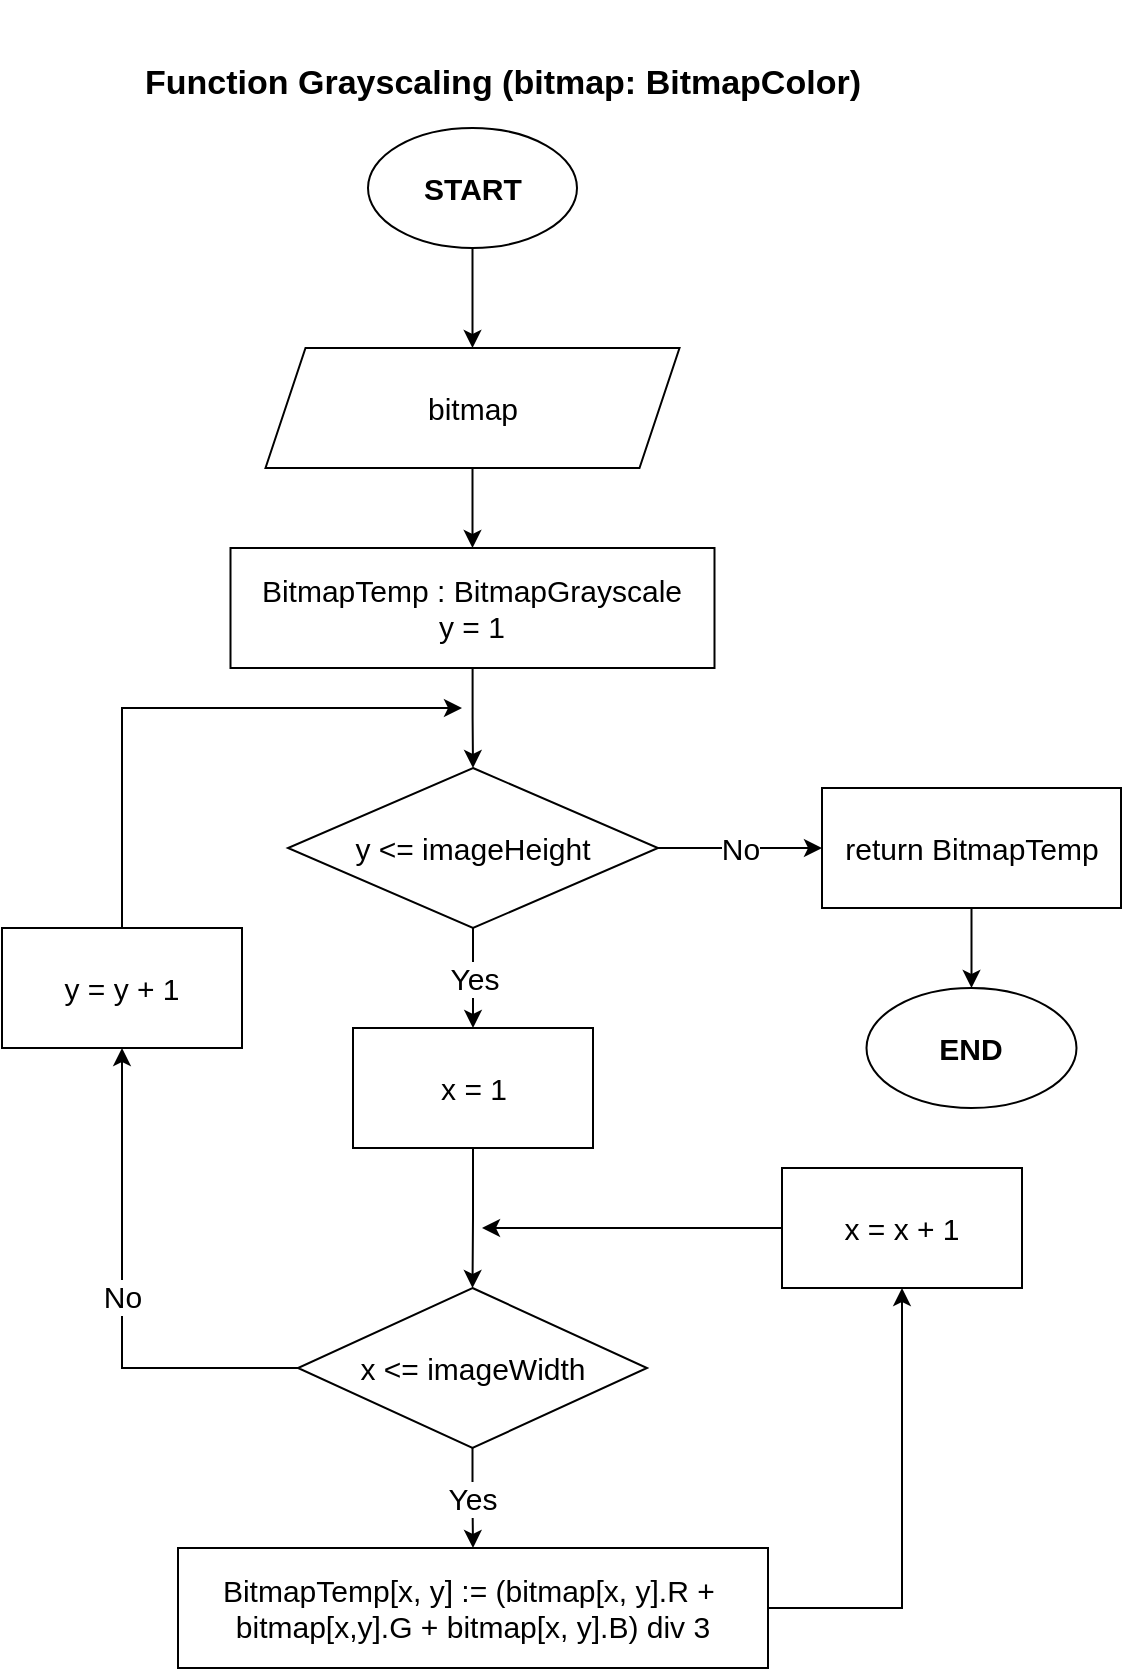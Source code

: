 <mxfile version="13.9.9" type="device"><diagram id="mF_145qiM1c6wzfWY3d2" name="Page-1"><mxGraphModel dx="942" dy="632" grid="1" gridSize="10" guides="1" tooltips="1" connect="1" arrows="1" fold="1" page="1" pageScale="1" pageWidth="827" pageHeight="1169" math="0" shadow="0"><root><mxCell id="0"/><mxCell id="1" parent="0"/><mxCell id="5CqEJ38TPaYrpoHfCorI-5" value="" style="edgeStyle=orthogonalEdgeStyle;rounded=0;orthogonalLoop=1;jettySize=auto;html=1;fontSize=15;exitX=0.5;exitY=1;exitDx=0;exitDy=0;strokeWidth=1;" parent="1" source="5CqEJ38TPaYrpoHfCorI-25" target="5CqEJ38TPaYrpoHfCorI-4" edge="1"><mxGeometry relative="1" as="geometry"><mxPoint x="425" y="140" as="sourcePoint"/></mxGeometry></mxCell><mxCell id="5CqEJ38TPaYrpoHfCorI-7" value="" style="edgeStyle=orthogonalEdgeStyle;rounded=0;orthogonalLoop=1;jettySize=auto;html=1;fontSize=15;strokeWidth=1;" parent="1" source="5CqEJ38TPaYrpoHfCorI-4" target="5CqEJ38TPaYrpoHfCorI-6" edge="1"><mxGeometry relative="1" as="geometry"/></mxCell><mxCell id="5CqEJ38TPaYrpoHfCorI-4" value="bitmap" style="shape=parallelogram;perimeter=parallelogramPerimeter;whiteSpace=wrap;html=1;fixedSize=1;fontSize=15;fontStyle=0;strokeWidth=1;" parent="1" vertex="1"><mxGeometry x="321.75" y="200" width="207" height="60" as="geometry"/></mxCell><mxCell id="5CqEJ38TPaYrpoHfCorI-9" value="" style="edgeStyle=orthogonalEdgeStyle;rounded=0;orthogonalLoop=1;jettySize=auto;html=1;fontSize=15;strokeWidth=1;" parent="1" source="5CqEJ38TPaYrpoHfCorI-6" target="5CqEJ38TPaYrpoHfCorI-8" edge="1"><mxGeometry relative="1" as="geometry"/></mxCell><mxCell id="5CqEJ38TPaYrpoHfCorI-6" value="BitmapTemp : BitmapGrayscale&lt;br&gt;y = 1" style="whiteSpace=wrap;html=1;fontSize=15;fontStyle=0;strokeWidth=1;" parent="1" vertex="1"><mxGeometry x="304.25" y="300" width="242" height="60" as="geometry"/></mxCell><mxCell id="5CqEJ38TPaYrpoHfCorI-11" value="Yes" style="edgeStyle=orthogonalEdgeStyle;rounded=0;orthogonalLoop=1;jettySize=auto;html=1;fontSize=15;strokeWidth=1;" parent="1" source="5CqEJ38TPaYrpoHfCorI-8" target="5CqEJ38TPaYrpoHfCorI-10" edge="1"><mxGeometry relative="1" as="geometry"/></mxCell><mxCell id="5CqEJ38TPaYrpoHfCorI-30" value="No" style="edgeStyle=orthogonalEdgeStyle;rounded=0;orthogonalLoop=1;jettySize=auto;html=1;fontSize=15;strokeWidth=1;" parent="1" source="5CqEJ38TPaYrpoHfCorI-8" target="5CqEJ38TPaYrpoHfCorI-29" edge="1"><mxGeometry relative="1" as="geometry"/></mxCell><mxCell id="5CqEJ38TPaYrpoHfCorI-8" value="y &amp;lt;= imageHeight" style="rhombus;whiteSpace=wrap;html=1;fontSize=15;fontStyle=0;strokeWidth=1;" parent="1" vertex="1"><mxGeometry x="333" y="410" width="185" height="80" as="geometry"/></mxCell><mxCell id="5CqEJ38TPaYrpoHfCorI-13" value="" style="edgeStyle=orthogonalEdgeStyle;rounded=0;orthogonalLoop=1;jettySize=auto;html=1;fontSize=15;strokeWidth=1;" parent="1" source="5CqEJ38TPaYrpoHfCorI-10" target="5CqEJ38TPaYrpoHfCorI-12" edge="1"><mxGeometry relative="1" as="geometry"/></mxCell><mxCell id="5CqEJ38TPaYrpoHfCorI-10" value="x = 1" style="whiteSpace=wrap;html=1;fontSize=15;fontStyle=0;strokeWidth=1;" parent="1" vertex="1"><mxGeometry x="365.5" y="540" width="120" height="60" as="geometry"/></mxCell><mxCell id="5CqEJ38TPaYrpoHfCorI-15" value="Yes" style="edgeStyle=orthogonalEdgeStyle;rounded=0;orthogonalLoop=1;jettySize=auto;html=1;fontSize=15;strokeWidth=1;" parent="1" source="5CqEJ38TPaYrpoHfCorI-12" target="5CqEJ38TPaYrpoHfCorI-14" edge="1"><mxGeometry relative="1" as="geometry"/></mxCell><mxCell id="5CqEJ38TPaYrpoHfCorI-21" value="No" style="edgeStyle=orthogonalEdgeStyle;rounded=0;orthogonalLoop=1;jettySize=auto;html=1;fontSize=15;strokeWidth=1;" parent="1" source="5CqEJ38TPaYrpoHfCorI-12" target="5CqEJ38TPaYrpoHfCorI-20" edge="1"><mxGeometry relative="1" as="geometry"/></mxCell><mxCell id="5CqEJ38TPaYrpoHfCorI-12" value="x &amp;lt;= imageWidth" style="rhombus;whiteSpace=wrap;html=1;fontSize=15;fontStyle=0;strokeWidth=1;" parent="1" vertex="1"><mxGeometry x="338" y="670" width="174.5" height="80" as="geometry"/></mxCell><mxCell id="5CqEJ38TPaYrpoHfCorI-26" style="edgeStyle=orthogonalEdgeStyle;rounded=0;orthogonalLoop=1;jettySize=auto;html=1;exitX=1;exitY=0.5;exitDx=0;exitDy=0;entryX=0.5;entryY=1;entryDx=0;entryDy=0;fontSize=15;strokeWidth=1;" parent="1" source="5CqEJ38TPaYrpoHfCorI-14" target="5CqEJ38TPaYrpoHfCorI-16" edge="1"><mxGeometry relative="1" as="geometry"><mxPoint x="640" y="690" as="targetPoint"/></mxGeometry></mxCell><mxCell id="5CqEJ38TPaYrpoHfCorI-14" value="&lt;p class=&quot;MsoNormal&quot; style=&quot;font-size: 15px&quot;&gt;&lt;span lang=&quot;IN&quot; style=&quot;font-size: 15px&quot;&gt;BitmapTemp[x, y] := (bitmap[x, y].R +&amp;nbsp;&lt;br&gt;&lt;/span&gt;&lt;span&gt;bitmap[x,y].G + bitmap[x, y].B) div 3&lt;/span&gt;&lt;/p&gt;" style="whiteSpace=wrap;html=1;fontSize=15;fontStyle=0;strokeWidth=1;" parent="1" vertex="1"><mxGeometry x="278" y="800" width="295" height="60" as="geometry"/></mxCell><mxCell id="5CqEJ38TPaYrpoHfCorI-28" style="edgeStyle=orthogonalEdgeStyle;rounded=0;orthogonalLoop=1;jettySize=auto;html=1;exitX=0;exitY=0.5;exitDx=0;exitDy=0;fontSize=15;strokeWidth=1;" parent="1" source="5CqEJ38TPaYrpoHfCorI-16" edge="1"><mxGeometry relative="1" as="geometry"><mxPoint x="430" y="640" as="targetPoint"/></mxGeometry></mxCell><mxCell id="5CqEJ38TPaYrpoHfCorI-16" value="x = x + 1" style="whiteSpace=wrap;html=1;fontSize=15;fontStyle=0;strokeWidth=1;" parent="1" vertex="1"><mxGeometry x="580" y="610" width="120" height="60" as="geometry"/></mxCell><mxCell id="5CqEJ38TPaYrpoHfCorI-22" style="edgeStyle=orthogonalEdgeStyle;rounded=0;orthogonalLoop=1;jettySize=auto;html=1;exitX=0.5;exitY=0;exitDx=0;exitDy=0;fontSize=15;strokeWidth=1;" parent="1" source="5CqEJ38TPaYrpoHfCorI-20" edge="1"><mxGeometry relative="1" as="geometry"><mxPoint x="420" y="380" as="targetPoint"/><Array as="points"><mxPoint x="250" y="380"/></Array></mxGeometry></mxCell><mxCell id="5CqEJ38TPaYrpoHfCorI-20" value="y = y + 1" style="whiteSpace=wrap;html=1;fontSize=15;fontStyle=0;strokeWidth=1;" parent="1" vertex="1"><mxGeometry x="190" y="490" width="120" height="60" as="geometry"/></mxCell><mxCell id="5CqEJ38TPaYrpoHfCorI-23" value="END" style="ellipse;whiteSpace=wrap;html=1;fontSize=15;fontStyle=1;strokeWidth=1;" parent="1" vertex="1"><mxGeometry x="622.25" y="520" width="105" height="60" as="geometry"/></mxCell><mxCell id="5CqEJ38TPaYrpoHfCorI-25" value="START" style="ellipse;whiteSpace=wrap;html=1;fontSize=15;fontStyle=1;strokeWidth=1;" parent="1" vertex="1"><mxGeometry x="373" y="90" width="104.5" height="60" as="geometry"/></mxCell><mxCell id="5CqEJ38TPaYrpoHfCorI-27" value="&lt;p class=&quot;MsoNormal&quot;&gt;&lt;span lang=&quot;IN&quot;&gt;&lt;font style=&quot;font-size: 17px&quot;&gt;Function Grayscaling (bitmap: BitmapColor)&lt;/font&gt;&lt;/span&gt;&lt;/p&gt;" style="text;strokeColor=none;fillColor=none;html=1;fontSize=24;fontStyle=1;verticalAlign=middle;align=center;strokeWidth=1;" parent="1" vertex="1"><mxGeometry x="240.5" y="40" width="399.5" height="50" as="geometry"/></mxCell><mxCell id="5CqEJ38TPaYrpoHfCorI-31" value="" style="edgeStyle=orthogonalEdgeStyle;rounded=0;orthogonalLoop=1;jettySize=auto;html=1;fontSize=15;strokeWidth=1;" parent="1" source="5CqEJ38TPaYrpoHfCorI-29" target="5CqEJ38TPaYrpoHfCorI-23" edge="1"><mxGeometry relative="1" as="geometry"/></mxCell><mxCell id="5CqEJ38TPaYrpoHfCorI-29" value="return BitmapTemp" style="whiteSpace=wrap;html=1;fontSize=15;fontStyle=0;strokeWidth=1;" parent="1" vertex="1"><mxGeometry x="600" y="420" width="149.5" height="60" as="geometry"/></mxCell></root></mxGraphModel></diagram></mxfile>